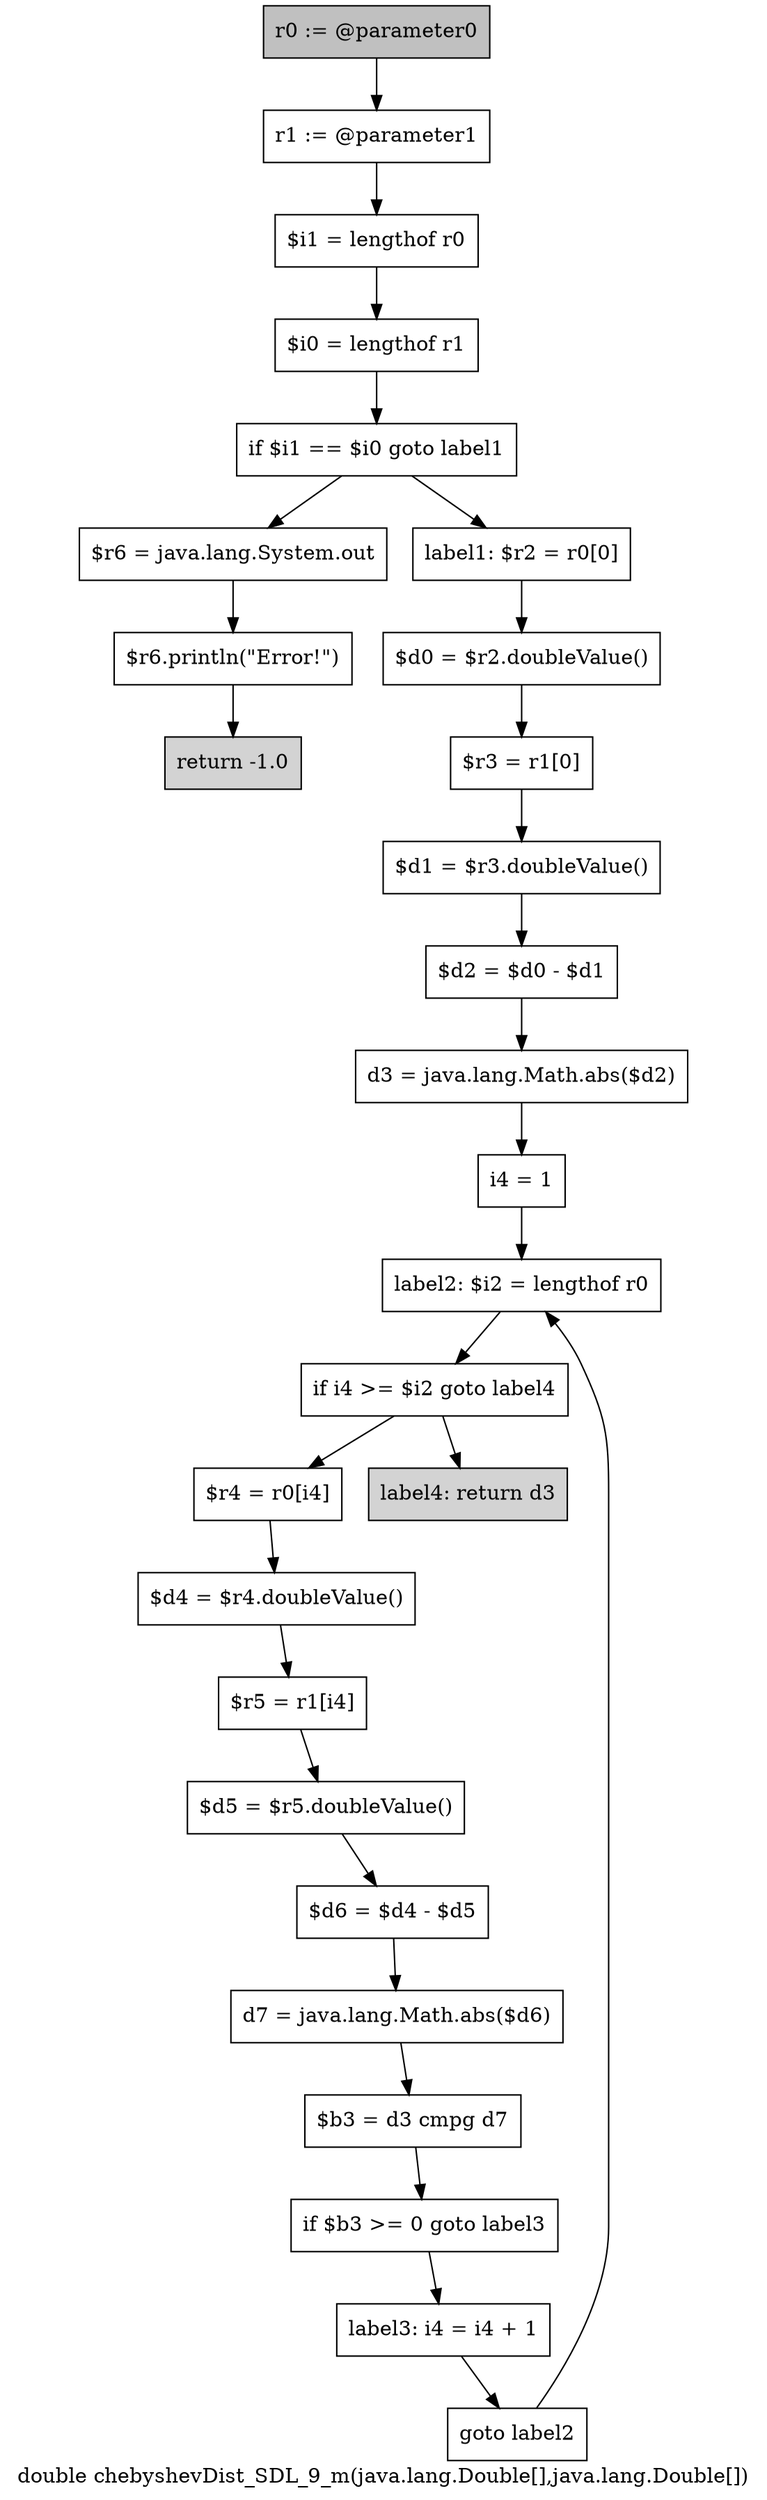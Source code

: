 digraph "double chebyshevDist_SDL_9_m(java.lang.Double[],java.lang.Double[])" {
    label="double chebyshevDist_SDL_9_m(java.lang.Double[],java.lang.Double[])";
    node [shape=box];
    "0" [style=filled,fillcolor=gray,label="r0 := @parameter0",];
    "1" [label="r1 := @parameter1",];
    "0"->"1";
    "2" [label="$i1 = lengthof r0",];
    "1"->"2";
    "3" [label="$i0 = lengthof r1",];
    "2"->"3";
    "4" [label="if $i1 == $i0 goto label1",];
    "3"->"4";
    "5" [label="$r6 = java.lang.System.out",];
    "4"->"5";
    "8" [label="label1: $r2 = r0[0]",];
    "4"->"8";
    "6" [label="$r6.println(\"Error!\")",];
    "5"->"6";
    "7" [style=filled,fillcolor=lightgray,label="return -1.0",];
    "6"->"7";
    "9" [label="$d0 = $r2.doubleValue()",];
    "8"->"9";
    "10" [label="$r3 = r1[0]",];
    "9"->"10";
    "11" [label="$d1 = $r3.doubleValue()",];
    "10"->"11";
    "12" [label="$d2 = $d0 - $d1",];
    "11"->"12";
    "13" [label="d3 = java.lang.Math.abs($d2)",];
    "12"->"13";
    "14" [label="i4 = 1",];
    "13"->"14";
    "15" [label="label2: $i2 = lengthof r0",];
    "14"->"15";
    "16" [label="if i4 >= $i2 goto label4",];
    "15"->"16";
    "17" [label="$r4 = r0[i4]",];
    "16"->"17";
    "27" [style=filled,fillcolor=lightgray,label="label4: return d3",];
    "16"->"27";
    "18" [label="$d4 = $r4.doubleValue()",];
    "17"->"18";
    "19" [label="$r5 = r1[i4]",];
    "18"->"19";
    "20" [label="$d5 = $r5.doubleValue()",];
    "19"->"20";
    "21" [label="$d6 = $d4 - $d5",];
    "20"->"21";
    "22" [label="d7 = java.lang.Math.abs($d6)",];
    "21"->"22";
    "23" [label="$b3 = d3 cmpg d7",];
    "22"->"23";
    "24" [label="if $b3 >= 0 goto label3",];
    "23"->"24";
    "25" [label="label3: i4 = i4 + 1",];
    "24"->"25";
    "26" [label="goto label2",];
    "25"->"26";
    "26"->"15";
}
